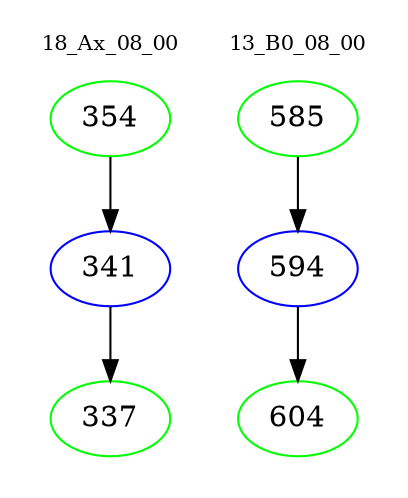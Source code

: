 digraph{
subgraph cluster_0 {
color = white
label = "18_Ax_08_00";
fontsize=10;
T0_354 [label="354", color="green"]
T0_354 -> T0_341 [color="black"]
T0_341 [label="341", color="blue"]
T0_341 -> T0_337 [color="black"]
T0_337 [label="337", color="green"]
}
subgraph cluster_1 {
color = white
label = "13_B0_08_00";
fontsize=10;
T1_585 [label="585", color="green"]
T1_585 -> T1_594 [color="black"]
T1_594 [label="594", color="blue"]
T1_594 -> T1_604 [color="black"]
T1_604 [label="604", color="green"]
}
}
